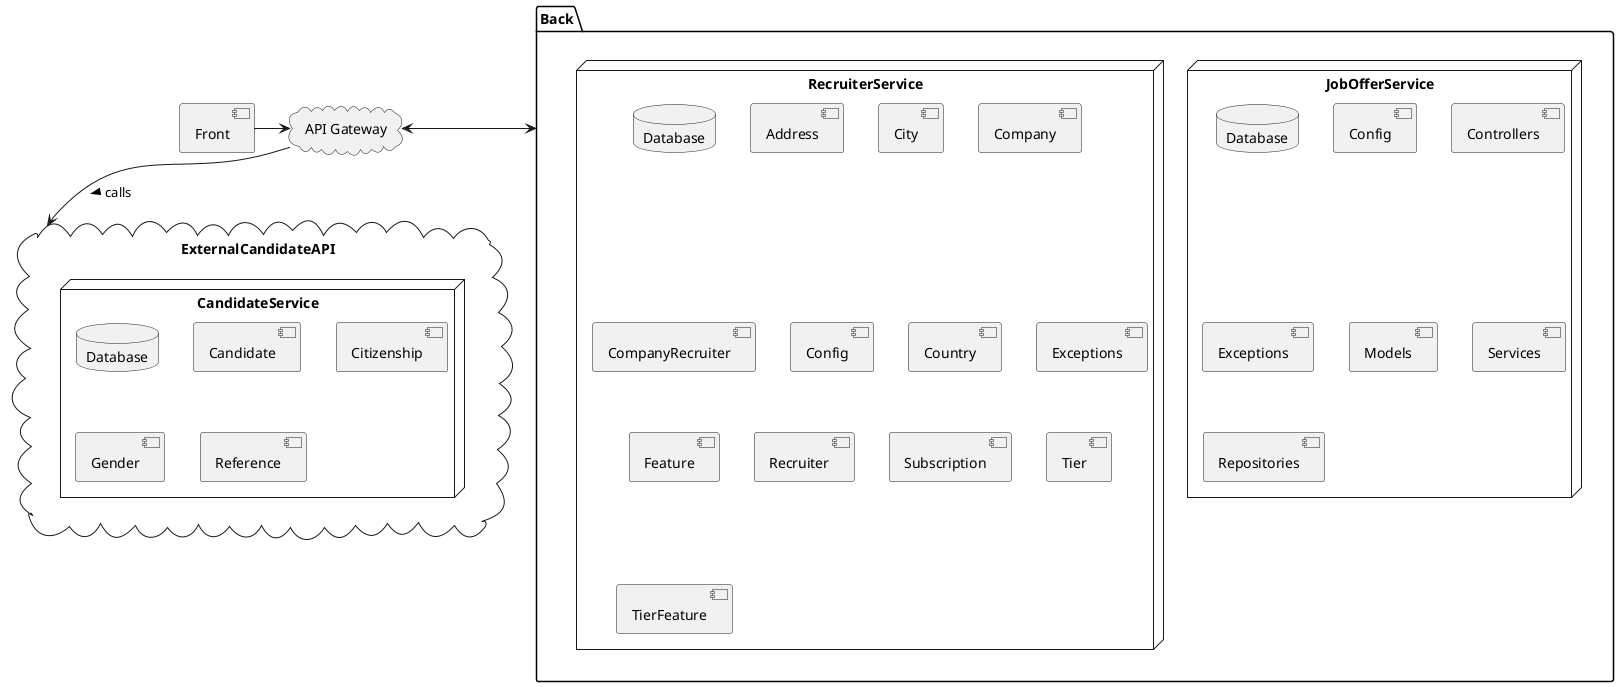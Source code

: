 @startuml architecture
cloud "API Gateway" as gateway
component Front
package Back {
  node JobOfferService {
    database "Database" as JobOfferDatabase
    component Config as JobOfferConfig
    component Controllers as JobOfferControllers
    component Exceptions as JobOfferExceptions
    component Models as JobOfferModels
    component Services as JobOfferServices
    component Repositories as JobOfferRepositories
  }
  node RecruiterService {
    database "Database" as RecruiterDatabase
    component Address
    component City
    component Company
    component CompanyRecruiter
    component Config
    component Country
    component Exceptions
    component Feature
    component Recruiter
    component Subscription
    component Tier
    component TierFeature
  }
}

cloud ExternalCandidateAPI {
  node CandidateService {
    database "Database" as CandidateDatabase
    component Candidate
    component Citizenship
    component Gender
    component Reference
  }
}

Front   -> gateway
gateway <-> Back


gateway --> ExternalCandidateAPI: > calls
@enduml